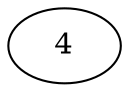 // Created by rbtree.write_dot()
digraph red_black_tree {
  N139890975073616 [label="4", color="black"];
}
